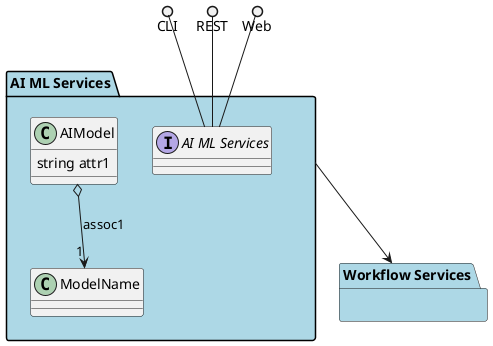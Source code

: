 @startuml


package "Workflow Services" #lightblue {
    }


package "AI ML Services" #lightblue {

    interface "AI ML Services" as i {
    
    }
}

CLI ()-- i
REST ()-- i
Web ()-- i

package "AI ML Services" #lightblue {
        class "AIModel" {
                 string attr1
                    }
                AIModel o--> "1" ModelName : assoc1
            
    

}


    "AI ML Services" --> "Workflow Services"


@enduml
